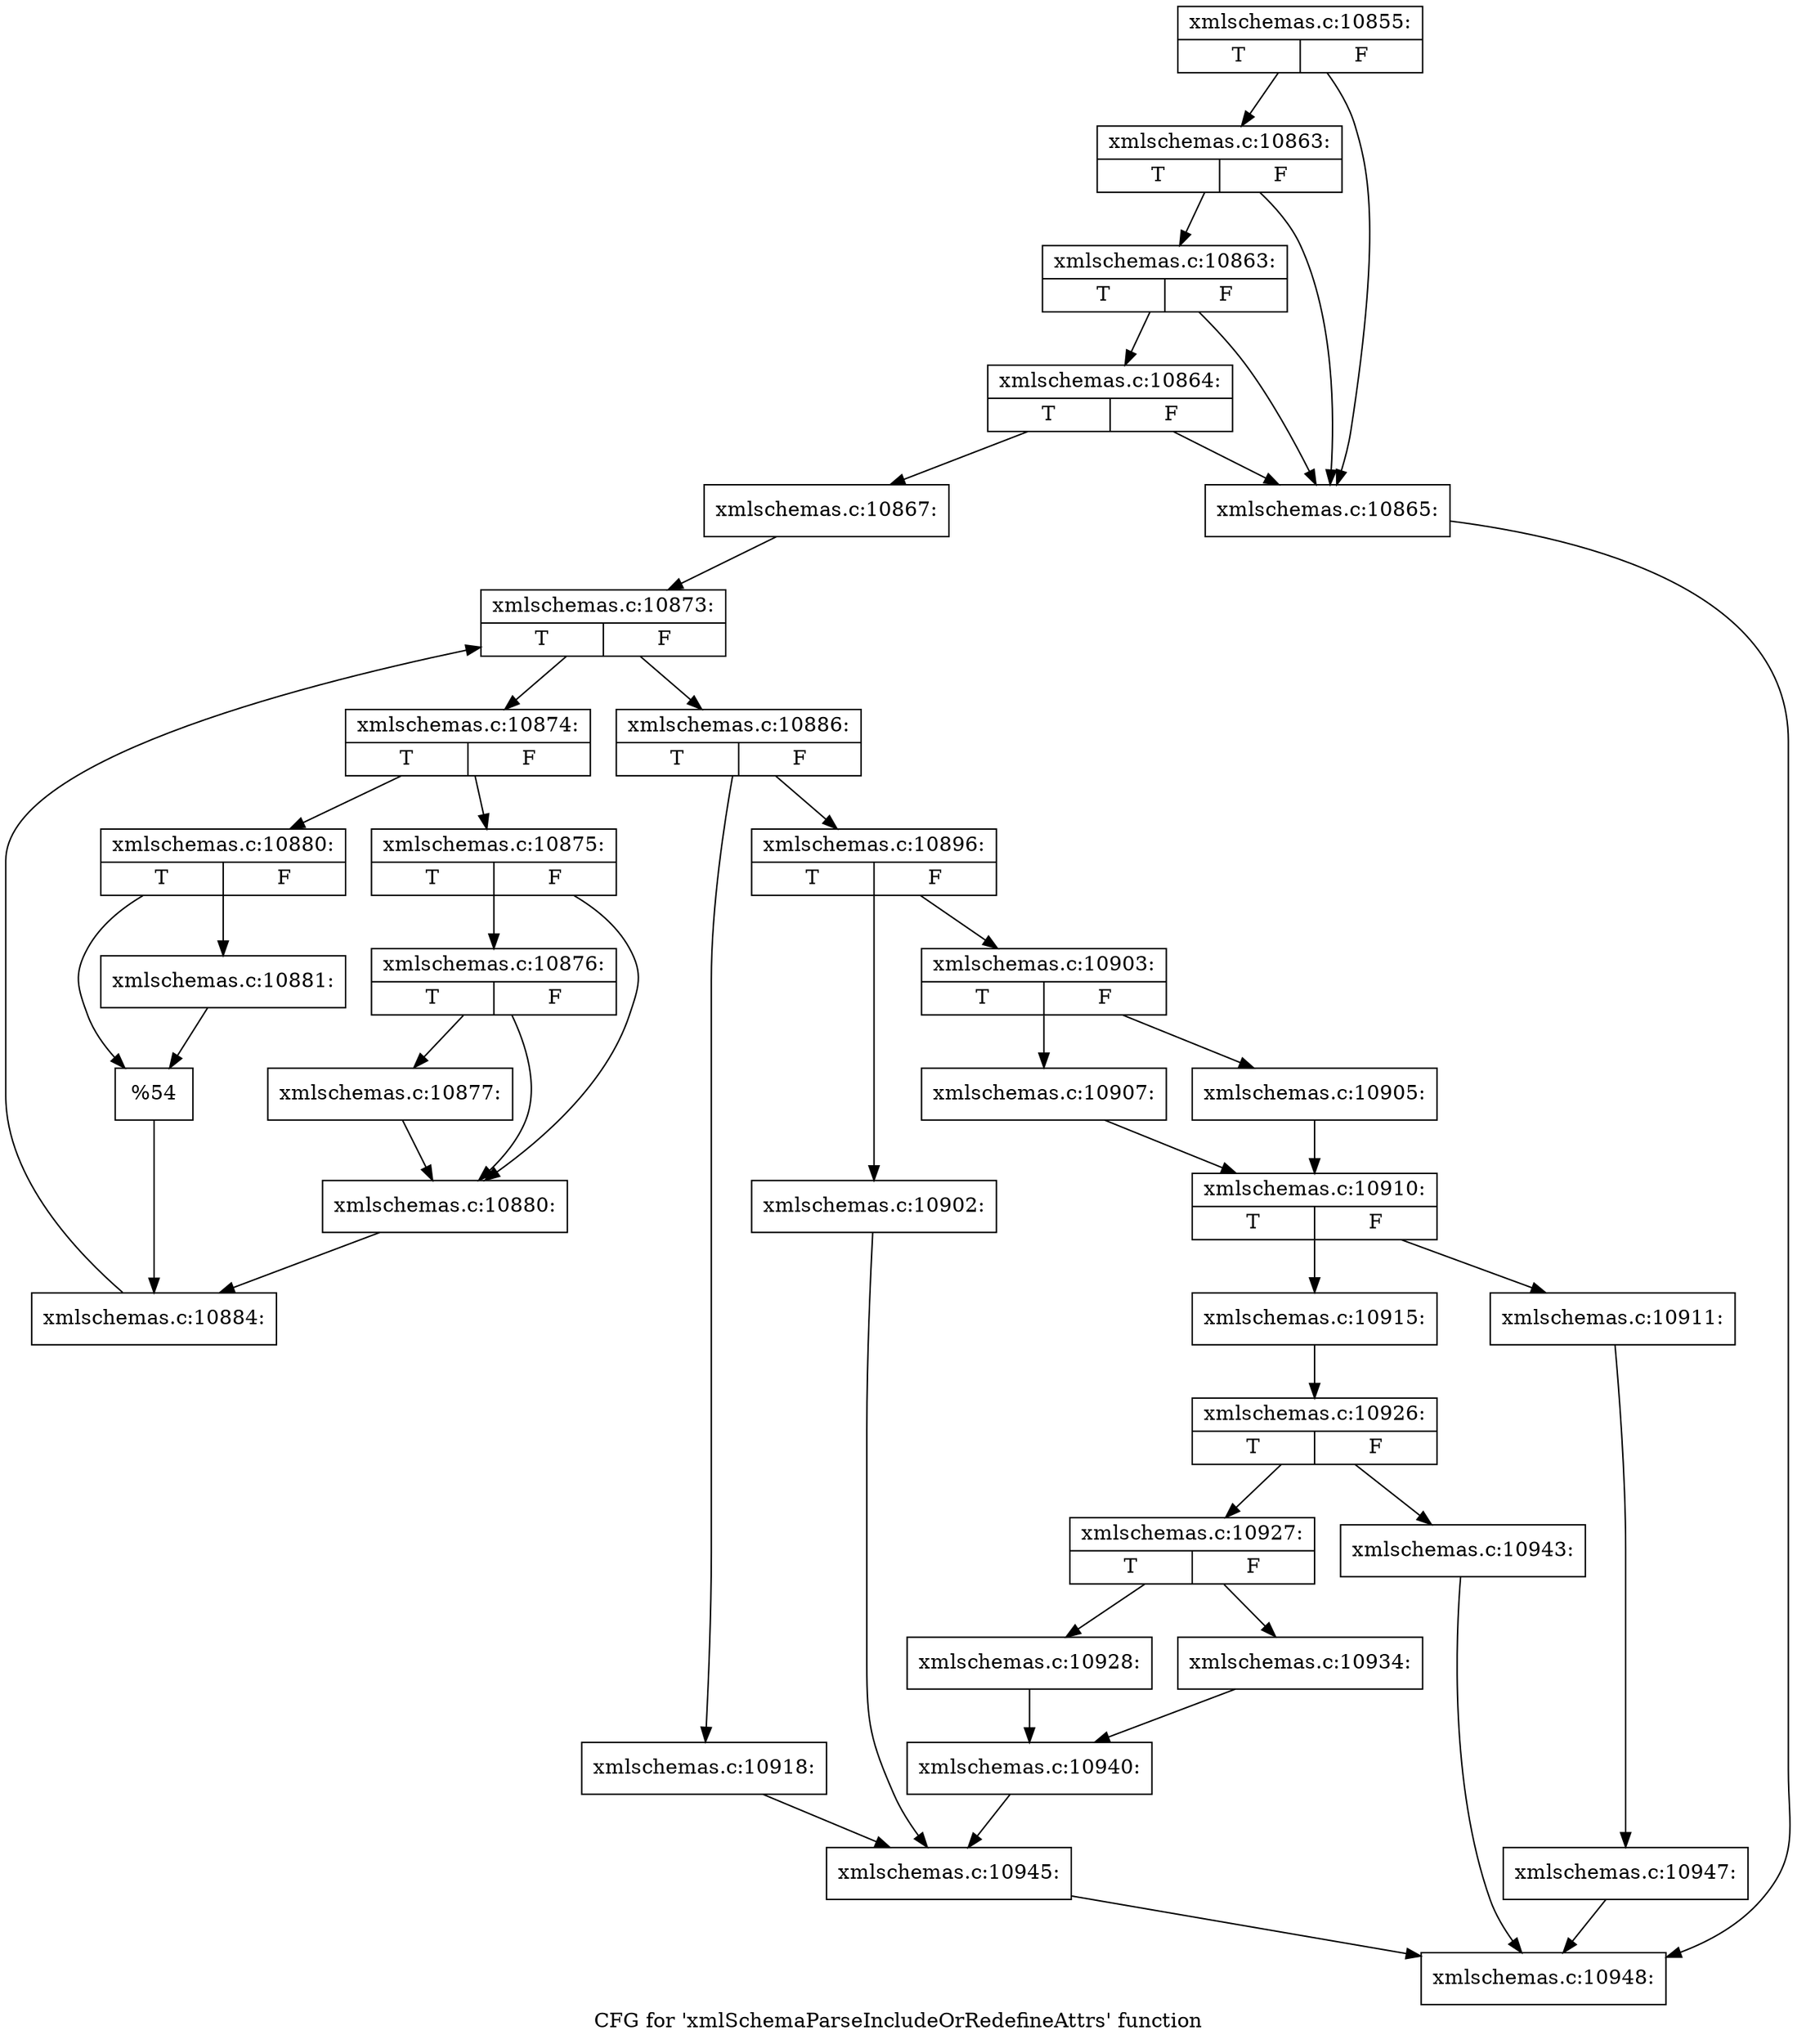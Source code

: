 digraph "CFG for 'xmlSchemaParseIncludeOrRedefineAttrs' function" {
	label="CFG for 'xmlSchemaParseIncludeOrRedefineAttrs' function";

	Node0x4bcf8f0 [shape=record,label="{xmlschemas.c:10855:|{<s0>T|<s1>F}}"];
	Node0x4bcf8f0 -> Node0x4d7aaf0;
	Node0x4bcf8f0 -> Node0x4d7ac90;
	Node0x4d7ac90 [shape=record,label="{xmlschemas.c:10863:|{<s0>T|<s1>F}}"];
	Node0x4d7ac90 -> Node0x4d7aaf0;
	Node0x4d7ac90 -> Node0x4d7ac10;
	Node0x4d7ac10 [shape=record,label="{xmlschemas.c:10863:|{<s0>T|<s1>F}}"];
	Node0x4d7ac10 -> Node0x4d7aaf0;
	Node0x4d7ac10 -> Node0x4d7ab90;
	Node0x4d7ab90 [shape=record,label="{xmlschemas.c:10864:|{<s0>T|<s1>F}}"];
	Node0x4d7ab90 -> Node0x4d7aaf0;
	Node0x4d7ab90 -> Node0x4d7ab40;
	Node0x4d7aaf0 [shape=record,label="{xmlschemas.c:10865:}"];
	Node0x4d7aaf0 -> Node0x4bd6e60;
	Node0x4d7ab40 [shape=record,label="{xmlschemas.c:10867:}"];
	Node0x4d7ab40 -> Node0x4d7bb80;
	Node0x4d7bb80 [shape=record,label="{xmlschemas.c:10873:|{<s0>T|<s1>F}}"];
	Node0x4d7bb80 -> Node0x4d7bf70;
	Node0x4d7bb80 -> Node0x4d7bda0;
	Node0x4d7bf70 [shape=record,label="{xmlschemas.c:10874:|{<s0>T|<s1>F}}"];
	Node0x4d7bf70 -> Node0x4d7c130;
	Node0x4d7bf70 -> Node0x4d7c1d0;
	Node0x4d7c130 [shape=record,label="{xmlschemas.c:10875:|{<s0>T|<s1>F}}"];
	Node0x4d7c130 -> Node0x4d7c630;
	Node0x4d7c130 -> Node0x4d7c680;
	Node0x4d7c680 [shape=record,label="{xmlschemas.c:10876:|{<s0>T|<s1>F}}"];
	Node0x4d7c680 -> Node0x4d7c630;
	Node0x4d7c680 -> Node0x4d7c5e0;
	Node0x4d7c5e0 [shape=record,label="{xmlschemas.c:10877:}"];
	Node0x4d7c5e0 -> Node0x4d7c630;
	Node0x4d7c630 [shape=record,label="{xmlschemas.c:10880:}"];
	Node0x4d7c630 -> Node0x4d7c180;
	Node0x4d7c1d0 [shape=record,label="{xmlschemas.c:10880:|{<s0>T|<s1>F}}"];
	Node0x4d7c1d0 -> Node0x4d7d410;
	Node0x4d7c1d0 -> Node0x4d7d460;
	Node0x4d7d410 [shape=record,label="{xmlschemas.c:10881:}"];
	Node0x4d7d410 -> Node0x4d7d460;
	Node0x4d7d460 [shape=record,label="{%54}"];
	Node0x4d7d460 -> Node0x4d7c180;
	Node0x4d7c180 [shape=record,label="{xmlschemas.c:10884:}"];
	Node0x4d7c180 -> Node0x4d7bb80;
	Node0x4d7bda0 [shape=record,label="{xmlschemas.c:10886:|{<s0>T|<s1>F}}"];
	Node0x4d7bda0 -> Node0x4d7e760;
	Node0x4d7bda0 -> Node0x4d7e800;
	Node0x4d7e760 [shape=record,label="{xmlschemas.c:10896:|{<s0>T|<s1>F}}"];
	Node0x4d7e760 -> Node0x4d7f2c0;
	Node0x4d7e760 -> Node0x4d7f310;
	Node0x4d7f2c0 [shape=record,label="{xmlschemas.c:10902:}"];
	Node0x4d7f2c0 -> Node0x4d7f800;
	Node0x4d7f310 [shape=record,label="{xmlschemas.c:10903:|{<s0>T|<s1>F}}"];
	Node0x4d7f310 -> Node0x4d80660;
	Node0x4d7f310 -> Node0x4d80700;
	Node0x4d80660 [shape=record,label="{xmlschemas.c:10905:}"];
	Node0x4d80660 -> Node0x4d806b0;
	Node0x4d80700 [shape=record,label="{xmlschemas.c:10907:}"];
	Node0x4d80700 -> Node0x4d806b0;
	Node0x4d806b0 [shape=record,label="{xmlschemas.c:10910:|{<s0>T|<s1>F}}"];
	Node0x4d806b0 -> Node0x4d81750;
	Node0x4d806b0 -> Node0x4d817a0;
	Node0x4d81750 [shape=record,label="{xmlschemas.c:10911:}"];
	Node0x4d81750 -> Node0x4d81fb0;
	Node0x4d817a0 [shape=record,label="{xmlschemas.c:10915:}"];
	Node0x4d817a0 -> Node0x4d7e7b0;
	Node0x4d7e800 [shape=record,label="{xmlschemas.c:10918:}"];
	Node0x4d7e800 -> Node0x4d7f800;
	Node0x4d7e7b0 [shape=record,label="{xmlschemas.c:10926:|{<s0>T|<s1>F}}"];
	Node0x4d7e7b0 -> Node0x4d832a0;
	Node0x4d7e7b0 -> Node0x4d836e0;
	Node0x4d832a0 [shape=record,label="{xmlschemas.c:10927:|{<s0>T|<s1>F}}"];
	Node0x4d832a0 -> Node0x4d83b60;
	Node0x4d832a0 -> Node0x4d83c00;
	Node0x4d83b60 [shape=record,label="{xmlschemas.c:10928:}"];
	Node0x4d83b60 -> Node0x4d83bb0;
	Node0x4d83c00 [shape=record,label="{xmlschemas.c:10934:}"];
	Node0x4d83c00 -> Node0x4d83bb0;
	Node0x4d83bb0 [shape=record,label="{xmlschemas.c:10940:}"];
	Node0x4d83bb0 -> Node0x4d7f800;
	Node0x4d836e0 [shape=record,label="{xmlschemas.c:10943:}"];
	Node0x4d836e0 -> Node0x4bd6e60;
	Node0x4d7f800 [shape=record,label="{xmlschemas.c:10945:}"];
	Node0x4d7f800 -> Node0x4bd6e60;
	Node0x4d81fb0 [shape=record,label="{xmlschemas.c:10947:}"];
	Node0x4d81fb0 -> Node0x4bd6e60;
	Node0x4bd6e60 [shape=record,label="{xmlschemas.c:10948:}"];
}
